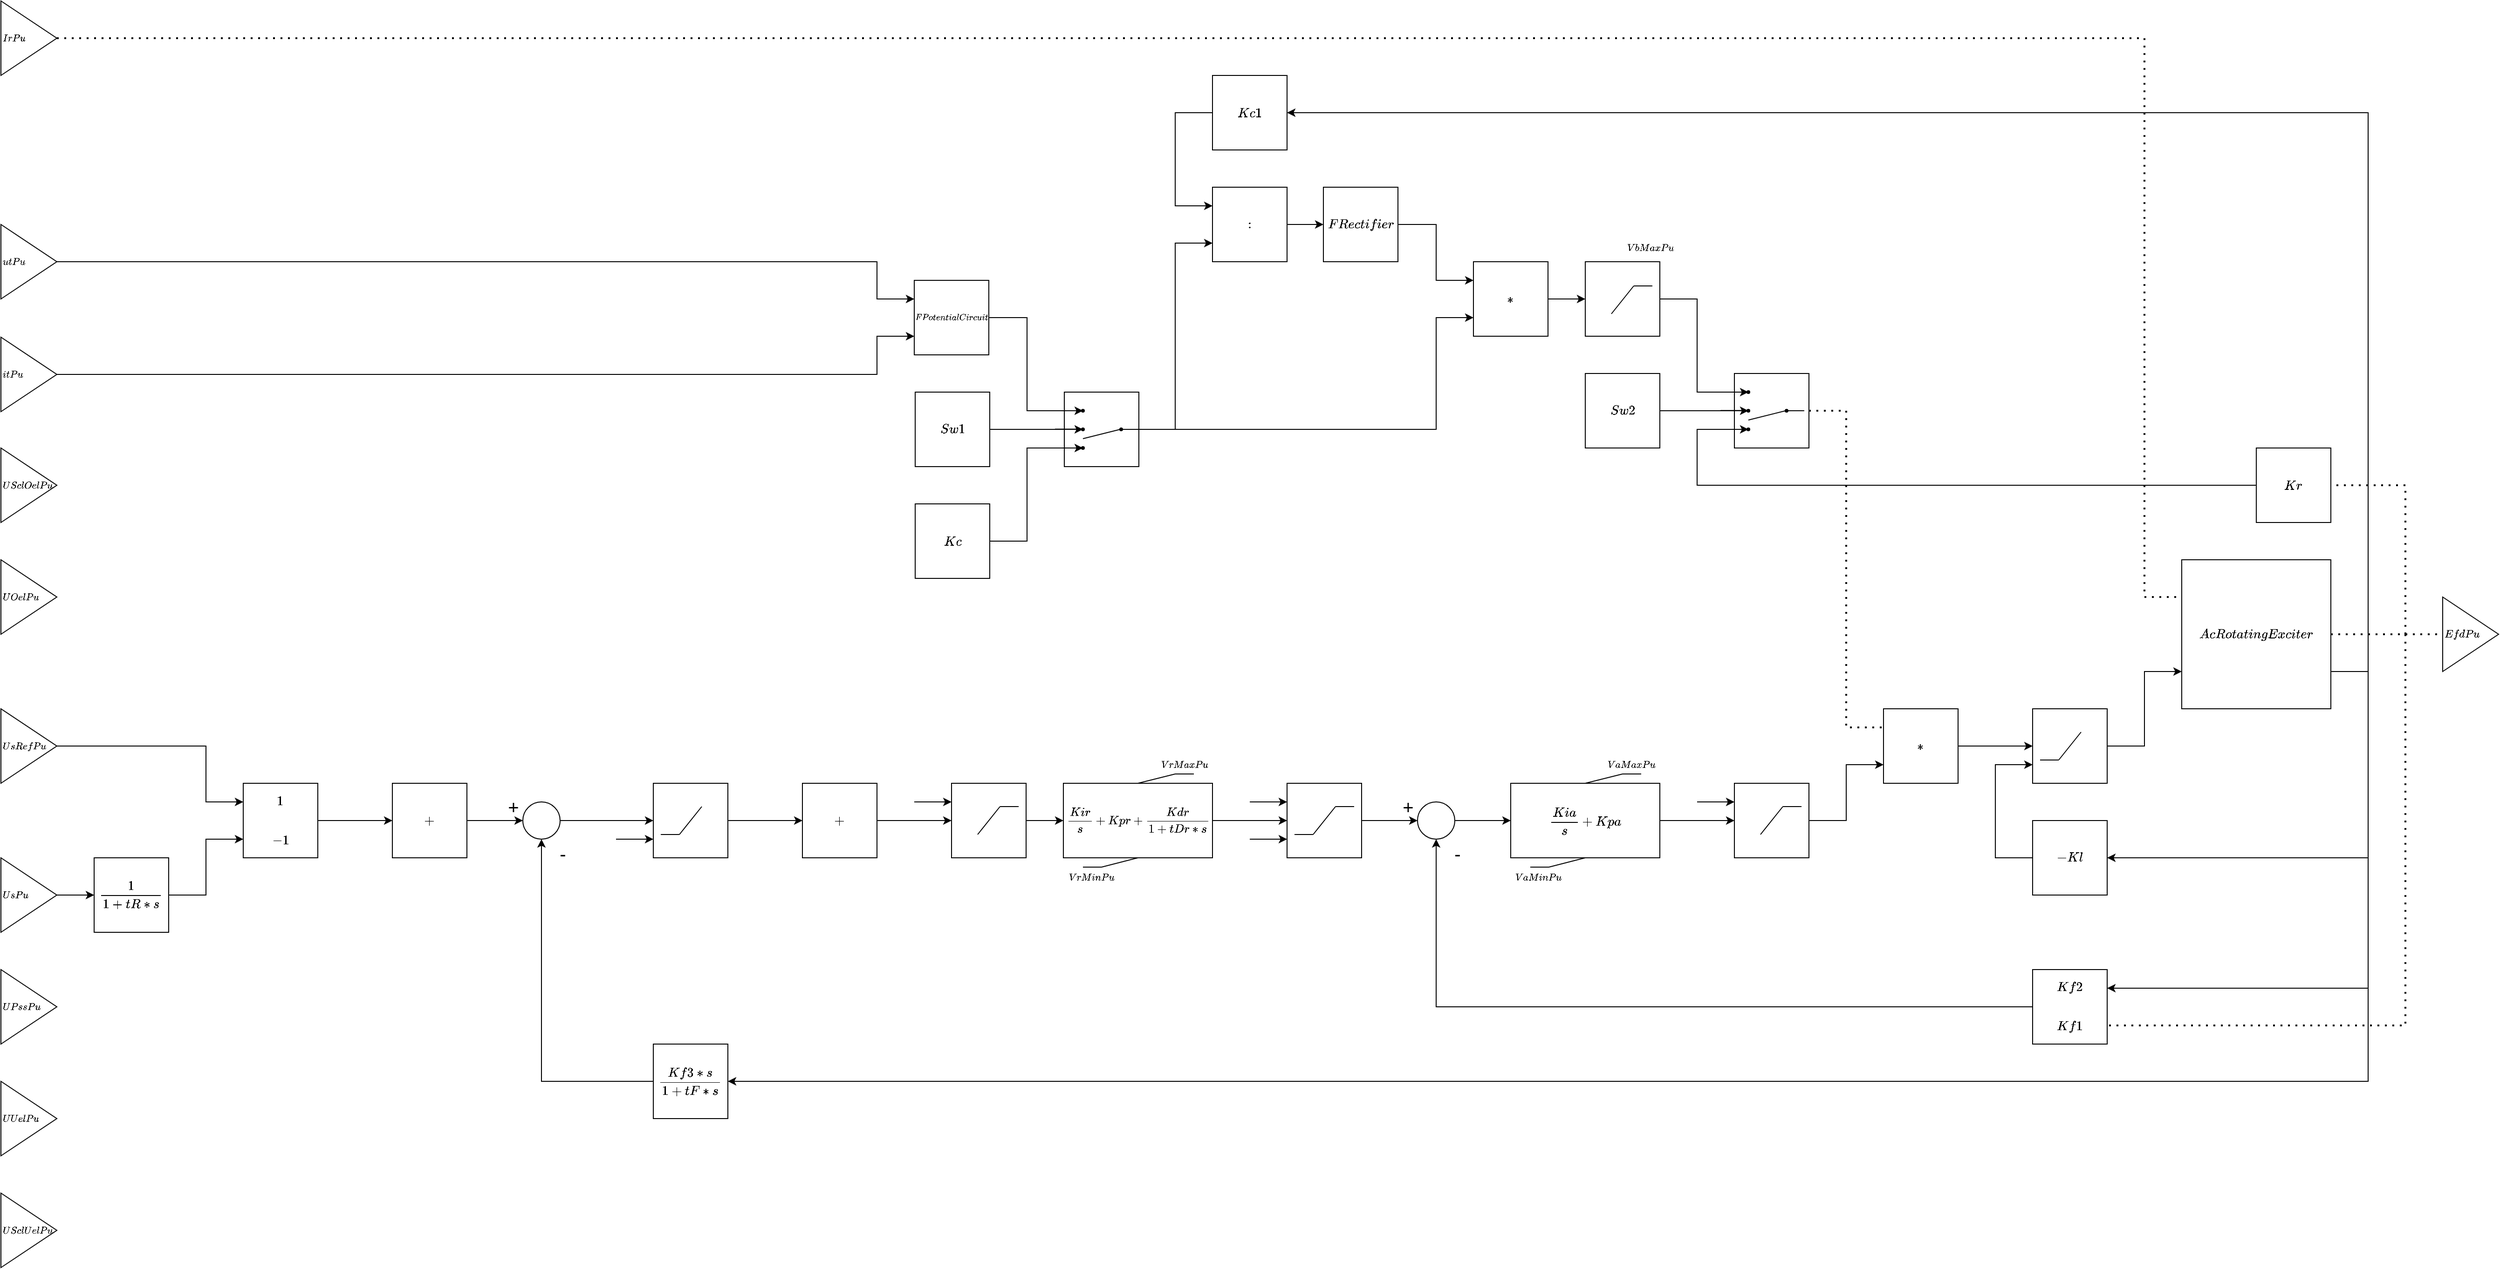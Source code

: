 <mxfile version="24.1.0" type="device">
  <diagram name="Page-1" id="-cMVqA2Gkwa5aGeDibPs">
    <mxGraphModel dx="2162" dy="1643" grid="1" gridSize="10" guides="1" tooltips="1" connect="1" arrows="1" fold="1" page="0" pageScale="1" pageWidth="413" pageHeight="583" math="1" shadow="0">
      <root>
        <mxCell id="0" />
        <mxCell id="1" parent="0" />
        <mxCell id="GCO7xrDp6TmdYOZJOnFd-1" value="&lt;font style=&quot;font-size: 9px;&quot;&gt;$$UOelPu$$&lt;/font&gt;" style="triangle;whiteSpace=wrap;html=1;align=left;" parent="1" vertex="1">
          <mxGeometry x="-700" y="-120" width="60" height="80" as="geometry" />
        </mxCell>
        <mxCell id="eN8Zq5XajQ-hrPbZrUXH-4" value="" style="edgeStyle=orthogonalEdgeStyle;rounded=0;orthogonalLoop=1;jettySize=auto;html=1;" parent="1" source="GCO7xrDp6TmdYOZJOnFd-2" target="eN8Zq5XajQ-hrPbZrUXH-3" edge="1">
          <mxGeometry relative="1" as="geometry" />
        </mxCell>
        <mxCell id="GCO7xrDp6TmdYOZJOnFd-2" value="&lt;font style=&quot;font-size: 9px;&quot;&gt;$$UsPu$$&lt;/font&gt;" style="triangle;whiteSpace=wrap;html=1;align=left;" parent="1" vertex="1">
          <mxGeometry x="-700" y="200" width="60" height="80" as="geometry" />
        </mxCell>
        <mxCell id="GCO7xrDp6TmdYOZJOnFd-3" value="&lt;font style=&quot;font-size: 9px;&quot;&gt;$$UsRefPu$$&lt;/font&gt;" style="triangle;whiteSpace=wrap;html=1;align=left;" parent="1" vertex="1">
          <mxGeometry x="-700" y="40" width="60" height="80" as="geometry" />
        </mxCell>
        <mxCell id="eN8Zq5XajQ-hrPbZrUXH-8" value="" style="edgeStyle=orthogonalEdgeStyle;rounded=0;orthogonalLoop=1;jettySize=auto;html=1;" parent="1" source="GCO7xrDp6TmdYOZJOnFd-4" target="GCO7xrDp6TmdYOZJOnFd-120" edge="1">
          <mxGeometry relative="1" as="geometry" />
        </mxCell>
        <mxCell id="GCO7xrDp6TmdYOZJOnFd-4" value="&lt;table style=&quot;&quot;&gt;&lt;tbody&gt;&lt;tr&gt;&lt;td&gt;&lt;font style=&quot;font-size: 12px;&quot;&gt;$$1$$&lt;/font&gt;&lt;/td&gt;&lt;/tr&gt;&lt;tr&gt;&lt;td&gt;&lt;font style=&quot;font-size: 12px;&quot;&gt;$$-1$$&lt;/font&gt;&lt;/td&gt;&lt;/tr&gt;&lt;/tbody&gt;&lt;/table&gt;" style="whiteSpace=wrap;html=1;aspect=fixed;" parent="1" vertex="1">
          <mxGeometry x="-440" y="120" width="80" height="80" as="geometry" />
        </mxCell>
        <mxCell id="GCO7xrDp6TmdYOZJOnFd-127" style="edgeStyle=orthogonalEdgeStyle;rounded=0;orthogonalLoop=1;jettySize=auto;html=1;exitX=0.5;exitY=1;exitDx=0;exitDy=0;" parent="1" source="GCO7xrDp6TmdYOZJOnFd-99" edge="1">
          <mxGeometry relative="1" as="geometry">
            <mxPoint x="520.2" y="190.2" as="targetPoint" />
          </mxGeometry>
        </mxCell>
        <mxCell id="U0r4ra3TlqdGY_YgzOI1-25" value="" style="edgeStyle=orthogonalEdgeStyle;rounded=0;orthogonalLoop=1;jettySize=auto;html=1;" parent="1" source="GCO7xrDp6TmdYOZJOnFd-99" target="hHR6AVDcYujb22-yYQ_T-5" edge="1">
          <mxGeometry relative="1" as="geometry" />
        </mxCell>
        <mxCell id="GCO7xrDp6TmdYOZJOnFd-99" value="&lt;font style=&quot;font-size: 11px;&quot;&gt;$$\frac{Kir}{s}+Kpr+\frac{Kdr}{1+tDr*s}$$&lt;/font&gt;" style="rounded=0;whiteSpace=wrap;html=1;" parent="1" vertex="1">
          <mxGeometry x="440" y="120" width="160" height="80" as="geometry" />
        </mxCell>
        <mxCell id="GCO7xrDp6TmdYOZJOnFd-110" value="" style="endArrow=none;html=1;exitX=0.5;exitY=0;exitDx=0;exitDy=0;" parent="1" source="GCO7xrDp6TmdYOZJOnFd-99" edge="1">
          <mxGeometry width="50" height="50" relative="1" as="geometry">
            <mxPoint x="520" y="130" as="sourcePoint" />
            <mxPoint x="560" y="110" as="targetPoint" />
          </mxGeometry>
        </mxCell>
        <mxCell id="GCO7xrDp6TmdYOZJOnFd-111" value="" style="endArrow=none;html=1;" parent="1" edge="1">
          <mxGeometry width="50" height="50" relative="1" as="geometry">
            <mxPoint x="560" y="110" as="sourcePoint" />
            <mxPoint x="580" y="110" as="targetPoint" />
          </mxGeometry>
        </mxCell>
        <mxCell id="GCO7xrDp6TmdYOZJOnFd-112" value="&lt;font style=&quot;font-size: 9px;&quot;&gt;$$VrMaxPu$$&lt;/font&gt;" style="text;html=1;strokeColor=none;fillColor=none;align=center;verticalAlign=middle;whiteSpace=wrap;rounded=0;fontSize=15;" parent="1" vertex="1">
          <mxGeometry x="540" y="85" width="60" height="30" as="geometry" />
        </mxCell>
        <mxCell id="GCO7xrDp6TmdYOZJOnFd-113" value="" style="endArrow=none;html=1;" parent="1" edge="1">
          <mxGeometry width="50" height="50" relative="1" as="geometry">
            <mxPoint x="481" y="210" as="sourcePoint" />
            <mxPoint x="461" y="210" as="targetPoint" />
          </mxGeometry>
        </mxCell>
        <mxCell id="GCO7xrDp6TmdYOZJOnFd-114" value="&lt;font style=&quot;font-size: 9px;&quot;&gt;$$VrMinPu$$&lt;/font&gt;" style="text;html=1;strokeColor=none;fillColor=none;align=center;verticalAlign=middle;whiteSpace=wrap;rounded=0;fontSize=15;" parent="1" vertex="1">
          <mxGeometry x="440" y="206" width="60" height="30" as="geometry" />
        </mxCell>
        <mxCell id="GCO7xrDp6TmdYOZJOnFd-115" value="" style="endArrow=none;html=1;exitX=0.5;exitY=0;exitDx=0;exitDy=0;entryX=0.5;entryY=1;entryDx=0;entryDy=0;" parent="1" target="GCO7xrDp6TmdYOZJOnFd-99" edge="1">
          <mxGeometry width="50" height="50" relative="1" as="geometry">
            <mxPoint x="481" y="210" as="sourcePoint" />
            <mxPoint x="501" y="190" as="targetPoint" />
          </mxGeometry>
        </mxCell>
        <mxCell id="GCO7xrDp6TmdYOZJOnFd-120" value="&lt;table style=&quot;&quot;&gt;&lt;tbody&gt;&lt;tr&gt;&lt;td&gt;&lt;font style=&quot;font-size: 12px;&quot;&gt;$$+$$&lt;/font&gt;&lt;/td&gt;&lt;/tr&gt;&lt;/tbody&gt;&lt;/table&gt;" style="whiteSpace=wrap;html=1;aspect=fixed;" parent="1" vertex="1">
          <mxGeometry x="-280" y="120" width="80" height="80" as="geometry" />
        </mxCell>
        <mxCell id="pcb0Rrb9AqgbB0oOaPCg-23" value="&lt;font style=&quot;font-size: 10px;&quot;&gt;$$EfdPu$$&lt;/font&gt;" style="triangle;whiteSpace=wrap;html=1;align=left;" parent="1" vertex="1">
          <mxGeometry x="1920" y="-80" width="60" height="80" as="geometry" />
        </mxCell>
        <mxCell id="eN8Zq5XajQ-hrPbZrUXH-3" value="$$\frac{1}{1+tR*s}$$" style="whiteSpace=wrap;html=1;aspect=fixed;" parent="1" vertex="1">
          <mxGeometry x="-600" y="200" width="80" height="80" as="geometry" />
        </mxCell>
        <mxCell id="eN8Zq5XajQ-hrPbZrUXH-10" value="&lt;font style=&quot;font-size: 9px;&quot;&gt;$$UUelPu$$&lt;/font&gt;" style="triangle;whiteSpace=wrap;html=1;align=left;" parent="1" vertex="1">
          <mxGeometry x="-700" y="440" width="60" height="80" as="geometry" />
        </mxCell>
        <mxCell id="eN8Zq5XajQ-hrPbZrUXH-11" value="&lt;font style=&quot;font-size: 9px;&quot;&gt;$$UPssPu$$&lt;/font&gt;" style="triangle;whiteSpace=wrap;html=1;align=left;" parent="1" vertex="1">
          <mxGeometry x="-700" y="320" width="60" height="80" as="geometry" />
        </mxCell>
        <mxCell id="U0r4ra3TlqdGY_YgzOI1-9" value="" style="edgeStyle=orthogonalEdgeStyle;rounded=0;orthogonalLoop=1;jettySize=auto;html=1;" parent="1" source="eN8Zq5XajQ-hrPbZrUXH-25" target="U0r4ra3TlqdGY_YgzOI1-3" edge="1">
          <mxGeometry relative="1" as="geometry" />
        </mxCell>
        <mxCell id="eN8Zq5XajQ-hrPbZrUXH-25" value="" style="ellipse;whiteSpace=wrap;html=1;aspect=fixed;" parent="1" vertex="1">
          <mxGeometry x="-140" y="140" width="40" height="40" as="geometry" />
        </mxCell>
        <mxCell id="eN8Zq5XajQ-hrPbZrUXH-26" value="+" style="text;html=1;strokeColor=none;fillColor=none;align=center;verticalAlign=middle;whiteSpace=wrap;rounded=0;fontSize=20;" parent="1" vertex="1">
          <mxGeometry x="-180" y="129" width="60" height="31" as="geometry" />
        </mxCell>
        <mxCell id="eN8Zq5XajQ-hrPbZrUXH-27" value="-" style="text;html=1;strokeColor=none;fillColor=none;align=center;verticalAlign=middle;whiteSpace=wrap;rounded=0;fontSize=20;" parent="1" vertex="1">
          <mxGeometry x="-127" y="180" width="60" height="30" as="geometry" />
        </mxCell>
        <mxCell id="hHR6AVDcYujb22-yYQ_T-5" value="" style="whiteSpace=wrap;html=1;aspect=fixed;" parent="1" vertex="1">
          <mxGeometry x="680" y="120" width="80" height="80" as="geometry" />
        </mxCell>
        <mxCell id="hHR6AVDcYujb22-yYQ_T-7" value="" style="endArrow=none;html=1;" parent="1" edge="1">
          <mxGeometry width="50" height="50" relative="1" as="geometry">
            <mxPoint x="708" y="175" as="sourcePoint" />
            <mxPoint x="732" y="145" as="targetPoint" />
          </mxGeometry>
        </mxCell>
        <mxCell id="hHR6AVDcYujb22-yYQ_T-8" value="" style="endArrow=none;html=1;" parent="1" edge="1">
          <mxGeometry width="50" height="50" relative="1" as="geometry">
            <mxPoint x="732" y="145" as="sourcePoint" />
            <mxPoint x="752" y="145" as="targetPoint" />
          </mxGeometry>
        </mxCell>
        <mxCell id="hHR6AVDcYujb22-yYQ_T-9" value="" style="endArrow=none;html=1;" parent="1" edge="1">
          <mxGeometry width="50" height="50" relative="1" as="geometry">
            <mxPoint x="708" y="175" as="sourcePoint" />
            <mxPoint x="688" y="175" as="targetPoint" />
          </mxGeometry>
        </mxCell>
        <mxCell id="hHR6AVDcYujb22-yYQ_T-10" value="" style="endArrow=classic;html=1;entryX=0;entryY=0.75;entryDx=0;entryDy=0;" parent="1" target="hHR6AVDcYujb22-yYQ_T-5" edge="1">
          <mxGeometry width="50" height="50" relative="1" as="geometry">
            <mxPoint x="640" y="180" as="sourcePoint" />
            <mxPoint x="680.0" y="177" as="targetPoint" />
          </mxGeometry>
        </mxCell>
        <mxCell id="hHR6AVDcYujb22-yYQ_T-11" value="" style="endArrow=classic;html=1;entryX=0;entryY=0.25;entryDx=0;entryDy=0;" parent="1" target="hHR6AVDcYujb22-yYQ_T-5" edge="1">
          <mxGeometry width="50" height="50" relative="1" as="geometry">
            <mxPoint x="640" y="140" as="sourcePoint" />
            <mxPoint x="680.0" y="145" as="targetPoint" />
          </mxGeometry>
        </mxCell>
        <mxCell id="qLZYFt0uQZEpN5fuRu8l-12" value="$$\frac{Kf3*s}{1+tF*s}$$" style="rounded=0;whiteSpace=wrap;html=1;" parent="1" vertex="1">
          <mxGeometry y="400" width="80" height="80" as="geometry" />
        </mxCell>
        <mxCell id="qLZYFt0uQZEpN5fuRu8l-13" value="&lt;font style=&quot;font-size: 12px;&quot;&gt;$$AcRotatingExciter$$&lt;/font&gt;" style="rounded=0;whiteSpace=wrap;html=1;" parent="1" vertex="1">
          <mxGeometry x="1640" y="-120" width="160" height="160" as="geometry" />
        </mxCell>
        <mxCell id="kH9g7bd3vH2FBUtWPBsq-3" value="&lt;table style=&quot;&quot;&gt;&lt;tbody&gt;&lt;tr&gt;&lt;td&gt;&lt;font style=&quot;font-size: 12px;&quot;&gt;$$Kr$$&lt;/font&gt;&lt;/td&gt;&lt;/tr&gt;&lt;/tbody&gt;&lt;/table&gt;" style="whiteSpace=wrap;html=1;aspect=fixed;" parent="1" vertex="1">
          <mxGeometry x="1720" y="-240" width="80" height="80" as="geometry" />
        </mxCell>
        <mxCell id="kH9g7bd3vH2FBUtWPBsq-4" value="&lt;table style=&quot;&quot;&gt;&lt;tbody&gt;&lt;tr&gt;&lt;td&gt;&lt;font style=&quot;font-size: 12px;&quot;&gt;$$Kf2$$&lt;/font&gt;&lt;/td&gt;&lt;/tr&gt;&lt;tr&gt;&lt;td&gt;&lt;font style=&quot;font-size: 12px;&quot;&gt;$$Kf1$$&lt;/font&gt;&lt;/td&gt;&lt;/tr&gt;&lt;/tbody&gt;&lt;/table&gt;" style="whiteSpace=wrap;html=1;aspect=fixed;" parent="1" vertex="1">
          <mxGeometry x="1480" y="320" width="80" height="80" as="geometry" />
        </mxCell>
        <mxCell id="kH9g7bd3vH2FBUtWPBsq-5" value="&lt;table style=&quot;font-size: 11px;&quot;&gt;&lt;tbody&gt;&lt;tr&gt;&lt;td&gt;&lt;font style=&quot;font-size: 12px;&quot;&gt;$$Sw2$$&lt;/font&gt;&lt;/td&gt;&lt;/tr&gt;&lt;/tbody&gt;&lt;/table&gt;" style="whiteSpace=wrap;html=1;aspect=fixed;" parent="1" vertex="1">
          <mxGeometry x="1000" y="-320" width="80" height="80" as="geometry" />
        </mxCell>
        <mxCell id="U0r4ra3TlqdGY_YgzOI1-1" value="" style="endArrow=classic;html=1;rounded=0;exitX=1;exitY=0.5;exitDx=0;exitDy=0;entryX=0;entryY=0.75;entryDx=0;entryDy=0;" parent="1" source="eN8Zq5XajQ-hrPbZrUXH-3" target="GCO7xrDp6TmdYOZJOnFd-4" edge="1">
          <mxGeometry width="50" height="50" relative="1" as="geometry">
            <mxPoint x="-440" y="180" as="sourcePoint" />
            <mxPoint x="-390" y="130" as="targetPoint" />
            <Array as="points">
              <mxPoint x="-480" y="240" />
              <mxPoint x="-480" y="180" />
            </Array>
          </mxGeometry>
        </mxCell>
        <mxCell id="U0r4ra3TlqdGY_YgzOI1-2" value="" style="endArrow=classic;html=1;rounded=0;exitX=1;exitY=0.5;exitDx=0;exitDy=0;entryX=0;entryY=0.25;entryDx=0;entryDy=0;" parent="1" source="GCO7xrDp6TmdYOZJOnFd-3" target="GCO7xrDp6TmdYOZJOnFd-4" edge="1">
          <mxGeometry width="50" height="50" relative="1" as="geometry">
            <mxPoint x="-440" y="180" as="sourcePoint" />
            <mxPoint x="-390" y="130" as="targetPoint" />
            <Array as="points">
              <mxPoint x="-480" y="80" />
              <mxPoint x="-480" y="140" />
            </Array>
          </mxGeometry>
        </mxCell>
        <mxCell id="U0r4ra3TlqdGY_YgzOI1-18" value="" style="edgeStyle=orthogonalEdgeStyle;rounded=0;orthogonalLoop=1;jettySize=auto;html=1;" parent="1" source="U0r4ra3TlqdGY_YgzOI1-3" target="U0r4ra3TlqdGY_YgzOI1-10" edge="1">
          <mxGeometry relative="1" as="geometry" />
        </mxCell>
        <mxCell id="U0r4ra3TlqdGY_YgzOI1-3" value="" style="whiteSpace=wrap;html=1;aspect=fixed;" parent="1" vertex="1">
          <mxGeometry y="120" width="80" height="80" as="geometry" />
        </mxCell>
        <mxCell id="U0r4ra3TlqdGY_YgzOI1-4" value="" style="endArrow=none;html=1;" parent="1" edge="1">
          <mxGeometry width="50" height="50" relative="1" as="geometry">
            <mxPoint x="28" y="175" as="sourcePoint" />
            <mxPoint x="52" y="145" as="targetPoint" />
          </mxGeometry>
        </mxCell>
        <mxCell id="U0r4ra3TlqdGY_YgzOI1-6" value="" style="endArrow=none;html=1;" parent="1" edge="1">
          <mxGeometry width="50" height="50" relative="1" as="geometry">
            <mxPoint x="28" y="175" as="sourcePoint" />
            <mxPoint x="8" y="175" as="targetPoint" />
          </mxGeometry>
        </mxCell>
        <mxCell id="U0r4ra3TlqdGY_YgzOI1-7" value="" style="endArrow=classic;html=1;entryX=0;entryY=0.75;entryDx=0;entryDy=0;" parent="1" target="U0r4ra3TlqdGY_YgzOI1-3" edge="1">
          <mxGeometry width="50" height="50" relative="1" as="geometry">
            <mxPoint x="-40" y="180" as="sourcePoint" />
            <mxPoint x="-1.137e-13" y="177" as="targetPoint" />
          </mxGeometry>
        </mxCell>
        <mxCell id="U0r4ra3TlqdGY_YgzOI1-17" value="" style="edgeStyle=orthogonalEdgeStyle;rounded=0;orthogonalLoop=1;jettySize=auto;html=1;" parent="1" source="U0r4ra3TlqdGY_YgzOI1-10" target="U0r4ra3TlqdGY_YgzOI1-11" edge="1">
          <mxGeometry relative="1" as="geometry" />
        </mxCell>
        <mxCell id="U0r4ra3TlqdGY_YgzOI1-10" value="&lt;table style=&quot;&quot;&gt;&lt;tbody&gt;&lt;tr&gt;&lt;td&gt;&lt;font style=&quot;font-size: 12px;&quot;&gt;$$+$$&lt;/font&gt;&lt;/td&gt;&lt;/tr&gt;&lt;/tbody&gt;&lt;/table&gt;" style="whiteSpace=wrap;html=1;aspect=fixed;" parent="1" vertex="1">
          <mxGeometry x="160" y="120" width="80" height="80" as="geometry" />
        </mxCell>
        <mxCell id="Lio4vAGDhd_oJqH9jxSa-1" value="" style="edgeStyle=orthogonalEdgeStyle;rounded=0;orthogonalLoop=1;jettySize=auto;html=1;" parent="1" source="U0r4ra3TlqdGY_YgzOI1-11" target="GCO7xrDp6TmdYOZJOnFd-99" edge="1">
          <mxGeometry relative="1" as="geometry" />
        </mxCell>
        <mxCell id="U0r4ra3TlqdGY_YgzOI1-11" value="" style="whiteSpace=wrap;html=1;aspect=fixed;" parent="1" vertex="1">
          <mxGeometry x="320" y="120" width="80" height="80" as="geometry" />
        </mxCell>
        <mxCell id="U0r4ra3TlqdGY_YgzOI1-12" value="" style="endArrow=none;html=1;" parent="1" edge="1">
          <mxGeometry width="50" height="50" relative="1" as="geometry">
            <mxPoint x="348" y="175" as="sourcePoint" />
            <mxPoint x="372" y="145" as="targetPoint" />
          </mxGeometry>
        </mxCell>
        <mxCell id="U0r4ra3TlqdGY_YgzOI1-13" value="" style="endArrow=none;html=1;" parent="1" edge="1">
          <mxGeometry width="50" height="50" relative="1" as="geometry">
            <mxPoint x="372" y="145" as="sourcePoint" />
            <mxPoint x="392" y="145" as="targetPoint" />
          </mxGeometry>
        </mxCell>
        <mxCell id="U0r4ra3TlqdGY_YgzOI1-16" value="" style="endArrow=classic;html=1;entryX=0;entryY=0.25;entryDx=0;entryDy=0;" parent="1" target="U0r4ra3TlqdGY_YgzOI1-11" edge="1">
          <mxGeometry width="50" height="50" relative="1" as="geometry">
            <mxPoint x="280" y="140" as="sourcePoint" />
            <mxPoint x="320.0" y="145" as="targetPoint" />
          </mxGeometry>
        </mxCell>
        <mxCell id="U0r4ra3TlqdGY_YgzOI1-70" value="" style="edgeStyle=orthogonalEdgeStyle;rounded=0;orthogonalLoop=1;jettySize=auto;html=1;" parent="1" source="U0r4ra3TlqdGY_YgzOI1-22" target="U0r4ra3TlqdGY_YgzOI1-40" edge="1">
          <mxGeometry relative="1" as="geometry" />
        </mxCell>
        <mxCell id="U0r4ra3TlqdGY_YgzOI1-22" value="" style="ellipse;whiteSpace=wrap;html=1;aspect=fixed;" parent="1" vertex="1">
          <mxGeometry x="820" y="140" width="40" height="40" as="geometry" />
        </mxCell>
        <mxCell id="U0r4ra3TlqdGY_YgzOI1-23" value="+" style="text;html=1;strokeColor=none;fillColor=none;align=center;verticalAlign=middle;whiteSpace=wrap;rounded=0;fontSize=20;" parent="1" vertex="1">
          <mxGeometry x="780" y="129" width="60" height="31" as="geometry" />
        </mxCell>
        <mxCell id="U0r4ra3TlqdGY_YgzOI1-24" value="-" style="text;html=1;strokeColor=none;fillColor=none;align=center;verticalAlign=middle;whiteSpace=wrap;rounded=0;fontSize=20;" parent="1" vertex="1">
          <mxGeometry x="833" y="180" width="60" height="30" as="geometry" />
        </mxCell>
        <mxCell id="U0r4ra3TlqdGY_YgzOI1-26" value="" style="endArrow=classic;html=1;rounded=0;exitX=1;exitY=0.5;exitDx=0;exitDy=0;entryX=0;entryY=0.5;entryDx=0;entryDy=0;" parent="1" source="hHR6AVDcYujb22-yYQ_T-5" target="U0r4ra3TlqdGY_YgzOI1-22" edge="1">
          <mxGeometry width="50" height="50" relative="1" as="geometry">
            <mxPoint x="700" y="100" as="sourcePoint" />
            <mxPoint x="750" y="50" as="targetPoint" />
          </mxGeometry>
        </mxCell>
        <mxCell id="U0r4ra3TlqdGY_YgzOI1-27" value="" style="whiteSpace=wrap;html=1;aspect=fixed;" parent="1" vertex="1">
          <mxGeometry x="1160" y="120" width="80" height="80" as="geometry" />
        </mxCell>
        <mxCell id="U0r4ra3TlqdGY_YgzOI1-28" value="" style="endArrow=none;html=1;" parent="1" edge="1">
          <mxGeometry width="50" height="50" relative="1" as="geometry">
            <mxPoint x="1188" y="175" as="sourcePoint" />
            <mxPoint x="1212" y="145" as="targetPoint" />
          </mxGeometry>
        </mxCell>
        <mxCell id="U0r4ra3TlqdGY_YgzOI1-29" value="" style="endArrow=none;html=1;" parent="1" edge="1">
          <mxGeometry width="50" height="50" relative="1" as="geometry">
            <mxPoint x="1212" y="145" as="sourcePoint" />
            <mxPoint x="1232" y="145" as="targetPoint" />
          </mxGeometry>
        </mxCell>
        <mxCell id="U0r4ra3TlqdGY_YgzOI1-30" value="" style="endArrow=classic;html=1;entryX=0;entryY=0.25;entryDx=0;entryDy=0;" parent="1" target="U0r4ra3TlqdGY_YgzOI1-27" edge="1">
          <mxGeometry width="50" height="50" relative="1" as="geometry">
            <mxPoint x="1120" y="140" as="sourcePoint" />
            <mxPoint x="1160" y="145" as="targetPoint" />
          </mxGeometry>
        </mxCell>
        <mxCell id="U0r4ra3TlqdGY_YgzOI1-39" style="edgeStyle=orthogonalEdgeStyle;rounded=0;orthogonalLoop=1;jettySize=auto;html=1;exitX=0.5;exitY=1;exitDx=0;exitDy=0;" parent="1" source="U0r4ra3TlqdGY_YgzOI1-40" edge="1">
          <mxGeometry relative="1" as="geometry">
            <mxPoint x="1000.2" y="190.2" as="targetPoint" />
          </mxGeometry>
        </mxCell>
        <mxCell id="U0r4ra3TlqdGY_YgzOI1-47" value="" style="edgeStyle=orthogonalEdgeStyle;rounded=0;orthogonalLoop=1;jettySize=auto;html=1;" parent="1" source="U0r4ra3TlqdGY_YgzOI1-40" target="U0r4ra3TlqdGY_YgzOI1-27" edge="1">
          <mxGeometry relative="1" as="geometry" />
        </mxCell>
        <mxCell id="U0r4ra3TlqdGY_YgzOI1-40" value="&lt;font style=&quot;font-size: 12px;&quot;&gt;$$\frac{Kia}{s}+Kpa$$&lt;/font&gt;" style="rounded=0;whiteSpace=wrap;html=1;" parent="1" vertex="1">
          <mxGeometry x="920" y="120" width="160" height="80" as="geometry" />
        </mxCell>
        <mxCell id="U0r4ra3TlqdGY_YgzOI1-41" value="" style="endArrow=none;html=1;exitX=0.5;exitY=0;exitDx=0;exitDy=0;" parent="1" source="U0r4ra3TlqdGY_YgzOI1-40" edge="1">
          <mxGeometry width="50" height="50" relative="1" as="geometry">
            <mxPoint x="1000" y="130" as="sourcePoint" />
            <mxPoint x="1040" y="110" as="targetPoint" />
          </mxGeometry>
        </mxCell>
        <mxCell id="U0r4ra3TlqdGY_YgzOI1-42" value="" style="endArrow=none;html=1;" parent="1" edge="1">
          <mxGeometry width="50" height="50" relative="1" as="geometry">
            <mxPoint x="1040" y="110" as="sourcePoint" />
            <mxPoint x="1060" y="110" as="targetPoint" />
          </mxGeometry>
        </mxCell>
        <mxCell id="U0r4ra3TlqdGY_YgzOI1-43" value="&lt;font style=&quot;font-size: 9px;&quot;&gt;$$VaMaxPu$$&lt;/font&gt;" style="text;html=1;strokeColor=none;fillColor=none;align=center;verticalAlign=middle;whiteSpace=wrap;rounded=0;fontSize=15;" parent="1" vertex="1">
          <mxGeometry x="1020" y="85" width="60" height="30" as="geometry" />
        </mxCell>
        <mxCell id="U0r4ra3TlqdGY_YgzOI1-44" value="" style="endArrow=none;html=1;" parent="1" edge="1">
          <mxGeometry width="50" height="50" relative="1" as="geometry">
            <mxPoint x="961" y="210" as="sourcePoint" />
            <mxPoint x="941" y="210" as="targetPoint" />
          </mxGeometry>
        </mxCell>
        <mxCell id="U0r4ra3TlqdGY_YgzOI1-45" value="&lt;font style=&quot;font-size: 9px;&quot;&gt;$$VaMinPu$$&lt;/font&gt;" style="text;html=1;strokeColor=none;fillColor=none;align=center;verticalAlign=middle;whiteSpace=wrap;rounded=0;fontSize=15;" parent="1" vertex="1">
          <mxGeometry x="920" y="206" width="60" height="30" as="geometry" />
        </mxCell>
        <mxCell id="U0r4ra3TlqdGY_YgzOI1-46" value="" style="endArrow=none;html=1;exitX=0.5;exitY=0;exitDx=0;exitDy=0;entryX=0.5;entryY=1;entryDx=0;entryDy=0;" parent="1" target="U0r4ra3TlqdGY_YgzOI1-40" edge="1">
          <mxGeometry width="50" height="50" relative="1" as="geometry">
            <mxPoint x="961" y="210" as="sourcePoint" />
            <mxPoint x="981" y="190" as="targetPoint" />
          </mxGeometry>
        </mxCell>
        <mxCell id="U0r4ra3TlqdGY_YgzOI1-55" value="" style="edgeStyle=orthogonalEdgeStyle;rounded=0;orthogonalLoop=1;jettySize=auto;html=1;" parent="1" source="U0r4ra3TlqdGY_YgzOI1-48" target="U0r4ra3TlqdGY_YgzOI1-49" edge="1">
          <mxGeometry relative="1" as="geometry" />
        </mxCell>
        <mxCell id="U0r4ra3TlqdGY_YgzOI1-48" value="&lt;table style=&quot;&quot;&gt;&lt;tbody&gt;&lt;tr&gt;&lt;td&gt;&lt;font style=&quot;font-size: 12px;&quot;&gt;$$*$$&lt;/font&gt;&lt;/td&gt;&lt;/tr&gt;&lt;/tbody&gt;&lt;/table&gt;" style="whiteSpace=wrap;html=1;aspect=fixed;" parent="1" vertex="1">
          <mxGeometry x="1320" y="40" width="80" height="80" as="geometry" />
        </mxCell>
        <mxCell id="U0r4ra3TlqdGY_YgzOI1-49" value="" style="whiteSpace=wrap;html=1;aspect=fixed;" parent="1" vertex="1">
          <mxGeometry x="1480" y="40" width="80" height="80" as="geometry" />
        </mxCell>
        <mxCell id="U0r4ra3TlqdGY_YgzOI1-50" value="" style="endArrow=none;html=1;" parent="1" edge="1">
          <mxGeometry width="50" height="50" relative="1" as="geometry">
            <mxPoint x="1508" y="95" as="sourcePoint" />
            <mxPoint x="1532" y="65" as="targetPoint" />
          </mxGeometry>
        </mxCell>
        <mxCell id="U0r4ra3TlqdGY_YgzOI1-52" value="" style="endArrow=none;html=1;" parent="1" edge="1">
          <mxGeometry width="50" height="50" relative="1" as="geometry">
            <mxPoint x="1508" y="95" as="sourcePoint" />
            <mxPoint x="1488" y="95" as="targetPoint" />
          </mxGeometry>
        </mxCell>
        <mxCell id="U0r4ra3TlqdGY_YgzOI1-56" value="" style="endArrow=classic;html=1;rounded=0;exitX=1;exitY=0.5;exitDx=0;exitDy=0;entryX=0;entryY=0.75;entryDx=0;entryDy=0;" parent="1" source="U0r4ra3TlqdGY_YgzOI1-49" target="qLZYFt0uQZEpN5fuRu8l-13" edge="1">
          <mxGeometry width="50" height="50" relative="1" as="geometry">
            <mxPoint x="1620" as="sourcePoint" />
            <mxPoint x="1670" y="-50" as="targetPoint" />
            <Array as="points">
              <mxPoint x="1600" y="80" />
              <mxPoint x="1600" />
            </Array>
          </mxGeometry>
        </mxCell>
        <mxCell id="U0r4ra3TlqdGY_YgzOI1-57" value="&lt;table style=&quot;&quot;&gt;&lt;tbody&gt;&lt;tr&gt;&lt;td&gt;&lt;font style=&quot;font-size: 12px;&quot;&gt;$$-Kl$$&lt;/font&gt;&lt;/td&gt;&lt;/tr&gt;&lt;/tbody&gt;&lt;/table&gt;" style="whiteSpace=wrap;html=1;aspect=fixed;" parent="1" vertex="1">
          <mxGeometry x="1480" y="160" width="80" height="80" as="geometry" />
        </mxCell>
        <mxCell id="U0r4ra3TlqdGY_YgzOI1-58" value="" style="endArrow=classic;html=1;rounded=0;exitX=0;exitY=0.5;exitDx=0;exitDy=0;entryX=0;entryY=0.75;entryDx=0;entryDy=0;" parent="1" source="U0r4ra3TlqdGY_YgzOI1-57" target="U0r4ra3TlqdGY_YgzOI1-49" edge="1">
          <mxGeometry width="50" height="50" relative="1" as="geometry">
            <mxPoint x="1130" as="sourcePoint" />
            <mxPoint x="1180" y="-50" as="targetPoint" />
            <Array as="points">
              <mxPoint x="1440" y="200" />
              <mxPoint x="1440" y="100" />
            </Array>
          </mxGeometry>
        </mxCell>
        <mxCell id="U0r4ra3TlqdGY_YgzOI1-59" value="" style="endArrow=classic;html=1;rounded=0;exitX=1;exitY=0.75;exitDx=0;exitDy=0;entryX=1;entryY=0.5;entryDx=0;entryDy=0;" parent="1" source="qLZYFt0uQZEpN5fuRu8l-13" target="U0r4ra3TlqdGY_YgzOI1-57" edge="1">
          <mxGeometry width="50" height="50" relative="1" as="geometry">
            <mxPoint x="1540" as="sourcePoint" />
            <mxPoint x="1590" y="-50" as="targetPoint" />
            <Array as="points">
              <mxPoint x="1840" />
              <mxPoint x="1840" y="200" />
            </Array>
          </mxGeometry>
        </mxCell>
        <mxCell id="U0r4ra3TlqdGY_YgzOI1-60" value="" style="endArrow=classic;html=1;rounded=0;exitX=0;exitY=0.5;exitDx=0;exitDy=0;entryX=0.5;entryY=1;entryDx=0;entryDy=0;" parent="1" source="kH9g7bd3vH2FBUtWPBsq-4" target="U0r4ra3TlqdGY_YgzOI1-22" edge="1">
          <mxGeometry width="50" height="50" relative="1" as="geometry">
            <mxPoint x="1230" y="300" as="sourcePoint" />
            <mxPoint x="1280" y="250" as="targetPoint" />
            <Array as="points">
              <mxPoint x="840" y="360" />
            </Array>
          </mxGeometry>
        </mxCell>
        <mxCell id="U0r4ra3TlqdGY_YgzOI1-61" value="" style="endArrow=classic;html=1;rounded=0;exitX=1;exitY=0.75;exitDx=0;exitDy=0;entryX=1;entryY=0.25;entryDx=0;entryDy=0;" parent="1" source="qLZYFt0uQZEpN5fuRu8l-13" target="kH9g7bd3vH2FBUtWPBsq-4" edge="1">
          <mxGeometry width="50" height="50" relative="1" as="geometry">
            <mxPoint x="1650" y="300" as="sourcePoint" />
            <mxPoint x="1700" y="250" as="targetPoint" />
            <Array as="points">
              <mxPoint x="1840" />
              <mxPoint x="1840" y="340" />
            </Array>
          </mxGeometry>
        </mxCell>
        <mxCell id="U0r4ra3TlqdGY_YgzOI1-62" value="" style="endArrow=classic;html=1;rounded=0;exitX=0;exitY=0.5;exitDx=0;exitDy=0;entryX=0.5;entryY=1;entryDx=0;entryDy=0;" parent="1" source="qLZYFt0uQZEpN5fuRu8l-12" target="eN8Zq5XajQ-hrPbZrUXH-25" edge="1">
          <mxGeometry width="50" height="50" relative="1" as="geometry">
            <mxPoint x="340" y="300" as="sourcePoint" />
            <mxPoint x="390" y="250" as="targetPoint" />
            <Array as="points">
              <mxPoint x="-120" y="440" />
            </Array>
          </mxGeometry>
        </mxCell>
        <mxCell id="U0r4ra3TlqdGY_YgzOI1-63" value="" style="endArrow=classic;html=1;rounded=0;exitX=1;exitY=0.5;exitDx=0;exitDy=0;entryX=0;entryY=0.5;entryDx=0;entryDy=0;" parent="1" source="GCO7xrDp6TmdYOZJOnFd-120" target="eN8Zq5XajQ-hrPbZrUXH-25" edge="1">
          <mxGeometry width="50" height="50" relative="1" as="geometry">
            <mxPoint x="340" y="300" as="sourcePoint" />
            <mxPoint x="390" y="250" as="targetPoint" />
          </mxGeometry>
        </mxCell>
        <mxCell id="U0r4ra3TlqdGY_YgzOI1-64" value="" style="endArrow=classic;html=1;rounded=0;exitX=1;exitY=0.75;exitDx=0;exitDy=0;entryX=1;entryY=0.5;entryDx=0;entryDy=0;" parent="1" source="qLZYFt0uQZEpN5fuRu8l-13" target="qLZYFt0uQZEpN5fuRu8l-12" edge="1">
          <mxGeometry width="50" height="50" relative="1" as="geometry">
            <mxPoint x="1380" y="300" as="sourcePoint" />
            <mxPoint x="1430" y="250" as="targetPoint" />
            <Array as="points">
              <mxPoint x="1840" />
              <mxPoint x="1840" y="440" />
            </Array>
          </mxGeometry>
        </mxCell>
        <mxCell id="U0r4ra3TlqdGY_YgzOI1-66" value="" style="endArrow=none;dashed=1;html=1;dashPattern=1 3;strokeWidth=2;rounded=0;exitX=1;exitY=0.5;exitDx=0;exitDy=0;entryX=0;entryY=0.5;entryDx=0;entryDy=0;" parent="1" source="qLZYFt0uQZEpN5fuRu8l-13" target="pcb0Rrb9AqgbB0oOaPCg-23" edge="1">
          <mxGeometry width="50" height="50" relative="1" as="geometry">
            <mxPoint x="1490" y="300" as="sourcePoint" />
            <mxPoint x="1540" y="250" as="targetPoint" />
          </mxGeometry>
        </mxCell>
        <mxCell id="U0r4ra3TlqdGY_YgzOI1-67" value="" style="endArrow=none;dashed=1;html=1;dashPattern=1 3;strokeWidth=2;rounded=0;exitX=1;exitY=0.5;exitDx=0;exitDy=0;entryX=1;entryY=0.75;entryDx=0;entryDy=0;" parent="1" source="qLZYFt0uQZEpN5fuRu8l-13" target="kH9g7bd3vH2FBUtWPBsq-4" edge="1">
          <mxGeometry width="50" height="50" relative="1" as="geometry">
            <mxPoint x="1490" y="300" as="sourcePoint" />
            <mxPoint x="1910" y="280" as="targetPoint" />
            <Array as="points">
              <mxPoint x="1880" y="-40" />
              <mxPoint x="1880" y="380" />
            </Array>
          </mxGeometry>
        </mxCell>
        <mxCell id="U0r4ra3TlqdGY_YgzOI1-68" value="" style="endArrow=none;dashed=1;html=1;dashPattern=1 3;strokeWidth=2;rounded=0;exitX=1;exitY=0.5;exitDx=0;exitDy=0;entryX=1;entryY=0.5;entryDx=0;entryDy=0;" parent="1" source="qLZYFt0uQZEpN5fuRu8l-13" target="kH9g7bd3vH2FBUtWPBsq-3" edge="1">
          <mxGeometry width="50" height="50" relative="1" as="geometry">
            <mxPoint x="1610" y="100" as="sourcePoint" />
            <mxPoint x="1660" y="50" as="targetPoint" />
            <Array as="points">
              <mxPoint x="1880" y="-40" />
              <mxPoint x="1880" y="-200" />
            </Array>
          </mxGeometry>
        </mxCell>
        <mxCell id="U0r4ra3TlqdGY_YgzOI1-69" value="" style="endArrow=classic;html=1;rounded=0;exitX=1;exitY=0.5;exitDx=0;exitDy=0;entryX=0;entryY=0.75;entryDx=0;entryDy=0;" parent="1" source="U0r4ra3TlqdGY_YgzOI1-27" target="U0r4ra3TlqdGY_YgzOI1-48" edge="1">
          <mxGeometry width="50" height="50" relative="1" as="geometry">
            <mxPoint x="1610" y="100" as="sourcePoint" />
            <mxPoint x="1660" y="50" as="targetPoint" />
            <Array as="points">
              <mxPoint x="1280" y="160" />
              <mxPoint x="1280" y="100" />
            </Array>
          </mxGeometry>
        </mxCell>
        <mxCell id="U0r4ra3TlqdGY_YgzOI1-71" value="" style="whiteSpace=wrap;html=1;aspect=fixed;" parent="1" vertex="1">
          <mxGeometry x="1160" y="-320" width="80" height="80" as="geometry" />
        </mxCell>
        <mxCell id="U0r4ra3TlqdGY_YgzOI1-72" value="" style="endArrow=none;html=1;startArrow=none;" parent="1" source="U0r4ra3TlqdGY_YgzOI1-80" edge="1">
          <mxGeometry width="50" height="50" relative="1" as="geometry">
            <mxPoint x="1215" y="-280" as="sourcePoint" />
            <mxPoint x="1235" y="-280" as="targetPoint" />
          </mxGeometry>
        </mxCell>
        <mxCell id="U0r4ra3TlqdGY_YgzOI1-73" value="" style="endArrow=none;html=1;" parent="1" edge="1">
          <mxGeometry width="50" height="50" relative="1" as="geometry">
            <mxPoint x="1146" y="-300" as="sourcePoint" />
            <mxPoint x="1176" y="-300" as="targetPoint" />
          </mxGeometry>
        </mxCell>
        <mxCell id="U0r4ra3TlqdGY_YgzOI1-74" value="" style="endArrow=none;html=1;" parent="1" edge="1">
          <mxGeometry width="50" height="50" relative="1" as="geometry">
            <mxPoint x="1145" y="-280.2" as="sourcePoint" />
            <mxPoint x="1175" y="-280.2" as="targetPoint" />
          </mxGeometry>
        </mxCell>
        <mxCell id="U0r4ra3TlqdGY_YgzOI1-75" value="" style="endArrow=none;html=1;" parent="1" edge="1">
          <mxGeometry width="50" height="50" relative="1" as="geometry">
            <mxPoint x="1145" y="-260.0" as="sourcePoint" />
            <mxPoint x="1175" y="-260.0" as="targetPoint" />
          </mxGeometry>
        </mxCell>
        <mxCell id="U0r4ra3TlqdGY_YgzOI1-76" value="" style="shape=waypoint;sketch=0;fillStyle=solid;size=4;pointerEvents=1;points=[];fillColor=none;resizable=0;rotatable=0;perimeter=centerPerimeter;snapToPoint=1;" parent="1" vertex="1">
          <mxGeometry x="1165" y="-310" width="20" height="20" as="geometry" />
        </mxCell>
        <mxCell id="U0r4ra3TlqdGY_YgzOI1-77" value="" style="shape=waypoint;sketch=0;fillStyle=solid;size=4;pointerEvents=1;points=[];fillColor=none;resizable=0;rotatable=0;perimeter=centerPerimeter;snapToPoint=1;" parent="1" vertex="1">
          <mxGeometry x="1165" y="-290" width="20" height="20" as="geometry" />
        </mxCell>
        <mxCell id="U0r4ra3TlqdGY_YgzOI1-78" value="" style="shape=waypoint;sketch=0;fillStyle=solid;size=4;pointerEvents=1;points=[];fillColor=none;resizable=0;rotatable=0;perimeter=centerPerimeter;snapToPoint=1;" parent="1" vertex="1">
          <mxGeometry x="1165" y="-270" width="20" height="20" as="geometry" />
        </mxCell>
        <mxCell id="U0r4ra3TlqdGY_YgzOI1-79" value="" style="endArrow=none;html=1;" parent="1" target="U0r4ra3TlqdGY_YgzOI1-80" edge="1">
          <mxGeometry width="50" height="50" relative="1" as="geometry">
            <mxPoint x="1215" y="-280" as="sourcePoint" />
            <mxPoint x="1235" y="-280" as="targetPoint" />
          </mxGeometry>
        </mxCell>
        <mxCell id="U0r4ra3TlqdGY_YgzOI1-80" value="" style="shape=waypoint;sketch=0;fillStyle=solid;size=4;pointerEvents=1;points=[];fillColor=none;resizable=0;rotatable=0;perimeter=centerPerimeter;snapToPoint=1;" parent="1" vertex="1">
          <mxGeometry x="1206" y="-290" width="20" height="20" as="geometry" />
        </mxCell>
        <mxCell id="U0r4ra3TlqdGY_YgzOI1-81" value="" style="endArrow=none;html=1;" parent="1" edge="1">
          <mxGeometry width="50" height="50" relative="1" as="geometry">
            <mxPoint x="1175" y="-270" as="sourcePoint" />
            <mxPoint x="1215" y="-280" as="targetPoint" />
          </mxGeometry>
        </mxCell>
        <mxCell id="U0r4ra3TlqdGY_YgzOI1-82" value="" style="endArrow=classic;html=1;rounded=0;exitX=0;exitY=0.5;exitDx=0;exitDy=0;entryX=0.485;entryY=0.763;entryDx=0;entryDy=0;entryPerimeter=0;" parent="1" source="kH9g7bd3vH2FBUtWPBsq-3" target="U0r4ra3TlqdGY_YgzOI1-78" edge="1">
          <mxGeometry width="50" height="50" relative="1" as="geometry">
            <mxPoint x="1630" y="10" as="sourcePoint" />
            <mxPoint x="1680" y="-40" as="targetPoint" />
            <Array as="points">
              <mxPoint x="1120" y="-200" />
              <mxPoint x="1120" y="-260" />
            </Array>
          </mxGeometry>
        </mxCell>
        <mxCell id="U0r4ra3TlqdGY_YgzOI1-84" value="" style="endArrow=classic;html=1;rounded=0;exitX=1;exitY=0.5;exitDx=0;exitDy=0;entryX=0.376;entryY=0.589;entryDx=0;entryDy=0;entryPerimeter=0;" parent="1" source="kH9g7bd3vH2FBUtWPBsq-5" target="U0r4ra3TlqdGY_YgzOI1-77" edge="1">
          <mxGeometry width="50" height="50" relative="1" as="geometry">
            <mxPoint x="910" y="10" as="sourcePoint" />
            <mxPoint x="960" y="-40" as="targetPoint" />
          </mxGeometry>
        </mxCell>
        <mxCell id="U0r4ra3TlqdGY_YgzOI1-85" value="&lt;font style=&quot;font-size: 8px;&quot;&gt;$$FPotentialCircuit$$&lt;/font&gt;" style="rounded=0;whiteSpace=wrap;html=1;" parent="1" vertex="1">
          <mxGeometry x="280" y="-420" width="80" height="80" as="geometry" />
        </mxCell>
        <mxCell id="U0r4ra3TlqdGY_YgzOI1-86" value="" style="edgeStyle=orthogonalEdgeStyle;rounded=0;orthogonalLoop=1;jettySize=auto;html=1;" parent="1" source="U0r4ra3TlqdGY_YgzOI1-87" target="U0r4ra3TlqdGY_YgzOI1-89" edge="1">
          <mxGeometry relative="1" as="geometry" />
        </mxCell>
        <mxCell id="U0r4ra3TlqdGY_YgzOI1-87" value="$$*$$" style="rounded=0;whiteSpace=wrap;html=1;" parent="1" vertex="1">
          <mxGeometry x="880" y="-440" width="80" height="80" as="geometry" />
        </mxCell>
        <mxCell id="U0r4ra3TlqdGY_YgzOI1-88" value="$$Kc1$$" style="rounded=0;whiteSpace=wrap;html=1;" parent="1" vertex="1">
          <mxGeometry x="600" y="-640" width="80" height="80" as="geometry" />
        </mxCell>
        <mxCell id="U0r4ra3TlqdGY_YgzOI1-89" value="" style="whiteSpace=wrap;html=1;aspect=fixed;" parent="1" vertex="1">
          <mxGeometry x="1000" y="-440" width="80" height="80" as="geometry" />
        </mxCell>
        <mxCell id="U0r4ra3TlqdGY_YgzOI1-90" value="" style="endArrow=none;html=1;" parent="1" edge="1">
          <mxGeometry width="50" height="50" relative="1" as="geometry">
            <mxPoint x="1028" y="-384" as="sourcePoint" />
            <mxPoint x="1052" y="-414" as="targetPoint" />
          </mxGeometry>
        </mxCell>
        <mxCell id="U0r4ra3TlqdGY_YgzOI1-91" value="" style="endArrow=none;html=1;" parent="1" edge="1">
          <mxGeometry width="50" height="50" relative="1" as="geometry">
            <mxPoint x="1052" y="-414" as="sourcePoint" />
            <mxPoint x="1072" y="-414" as="targetPoint" />
          </mxGeometry>
        </mxCell>
        <mxCell id="U0r4ra3TlqdGY_YgzOI1-92" value="" style="edgeStyle=orthogonalEdgeStyle;rounded=0;orthogonalLoop=1;jettySize=auto;html=1;" parent="1" source="U0r4ra3TlqdGY_YgzOI1-93" target="U0r4ra3TlqdGY_YgzOI1-94" edge="1">
          <mxGeometry relative="1" as="geometry" />
        </mxCell>
        <mxCell id="U0r4ra3TlqdGY_YgzOI1-93" value="$$:$$" style="rounded=0;whiteSpace=wrap;html=1;" parent="1" vertex="1">
          <mxGeometry x="600" y="-520" width="80" height="80" as="geometry" />
        </mxCell>
        <mxCell id="U0r4ra3TlqdGY_YgzOI1-94" value="$$FRectifier$$" style="rounded=0;whiteSpace=wrap;html=1;" parent="1" vertex="1">
          <mxGeometry x="719" y="-520" width="80" height="80" as="geometry" />
        </mxCell>
        <mxCell id="U0r4ra3TlqdGY_YgzOI1-96" value="&lt;font style=&quot;font-size: 9px;&quot;&gt;$$IrPu$$&lt;/font&gt;" style="triangle;whiteSpace=wrap;html=1;align=left;" parent="1" vertex="1">
          <mxGeometry x="-700" y="-720" width="60" height="80" as="geometry" />
        </mxCell>
        <mxCell id="U0r4ra3TlqdGY_YgzOI1-98" value="" style="whiteSpace=wrap;html=1;aspect=fixed;" parent="1" vertex="1">
          <mxGeometry x="441" y="-300" width="80" height="80" as="geometry" />
        </mxCell>
        <mxCell id="U0r4ra3TlqdGY_YgzOI1-99" value="" style="endArrow=none;html=1;startArrow=none;" parent="1" source="U0r4ra3TlqdGY_YgzOI1-107" edge="1">
          <mxGeometry width="50" height="50" relative="1" as="geometry">
            <mxPoint x="501" y="-260" as="sourcePoint" />
            <mxPoint x="521" y="-260" as="targetPoint" />
          </mxGeometry>
        </mxCell>
        <mxCell id="U0r4ra3TlqdGY_YgzOI1-100" value="" style="endArrow=none;html=1;" parent="1" edge="1">
          <mxGeometry width="50" height="50" relative="1" as="geometry">
            <mxPoint x="432" y="-280" as="sourcePoint" />
            <mxPoint x="462" y="-280" as="targetPoint" />
          </mxGeometry>
        </mxCell>
        <mxCell id="U0r4ra3TlqdGY_YgzOI1-101" value="" style="endArrow=none;html=1;" parent="1" edge="1">
          <mxGeometry width="50" height="50" relative="1" as="geometry">
            <mxPoint x="431" y="-260.2" as="sourcePoint" />
            <mxPoint x="461" y="-260.2" as="targetPoint" />
          </mxGeometry>
        </mxCell>
        <mxCell id="U0r4ra3TlqdGY_YgzOI1-102" value="" style="endArrow=none;html=1;" parent="1" edge="1">
          <mxGeometry width="50" height="50" relative="1" as="geometry">
            <mxPoint x="431" y="-240" as="sourcePoint" />
            <mxPoint x="461" y="-240" as="targetPoint" />
          </mxGeometry>
        </mxCell>
        <mxCell id="U0r4ra3TlqdGY_YgzOI1-103" value="" style="shape=waypoint;sketch=0;fillStyle=solid;size=4;pointerEvents=1;points=[];fillColor=none;resizable=0;rotatable=0;perimeter=centerPerimeter;snapToPoint=1;" parent="1" vertex="1">
          <mxGeometry x="451" y="-290" width="20" height="20" as="geometry" />
        </mxCell>
        <mxCell id="U0r4ra3TlqdGY_YgzOI1-104" value="" style="shape=waypoint;sketch=0;fillStyle=solid;size=4;pointerEvents=1;points=[];fillColor=none;resizable=0;rotatable=0;perimeter=centerPerimeter;snapToPoint=1;" parent="1" vertex="1">
          <mxGeometry x="451" y="-270" width="20" height="20" as="geometry" />
        </mxCell>
        <mxCell id="U0r4ra3TlqdGY_YgzOI1-105" value="" style="shape=waypoint;sketch=0;fillStyle=solid;size=4;pointerEvents=1;points=[];fillColor=none;resizable=0;rotatable=0;perimeter=centerPerimeter;snapToPoint=1;" parent="1" vertex="1">
          <mxGeometry x="451" y="-250" width="20" height="20" as="geometry" />
        </mxCell>
        <mxCell id="U0r4ra3TlqdGY_YgzOI1-106" value="" style="endArrow=none;html=1;" parent="1" target="U0r4ra3TlqdGY_YgzOI1-107" edge="1">
          <mxGeometry width="50" height="50" relative="1" as="geometry">
            <mxPoint x="501" y="-260" as="sourcePoint" />
            <mxPoint x="521" y="-260" as="targetPoint" />
          </mxGeometry>
        </mxCell>
        <mxCell id="U0r4ra3TlqdGY_YgzOI1-107" value="" style="shape=waypoint;sketch=0;fillStyle=solid;size=4;pointerEvents=1;points=[];fillColor=none;resizable=0;rotatable=0;perimeter=centerPerimeter;snapToPoint=1;" parent="1" vertex="1">
          <mxGeometry x="492" y="-270" width="20" height="20" as="geometry" />
        </mxCell>
        <mxCell id="U0r4ra3TlqdGY_YgzOI1-108" value="" style="endArrow=none;html=1;" parent="1" edge="1">
          <mxGeometry width="50" height="50" relative="1" as="geometry">
            <mxPoint x="461" y="-250" as="sourcePoint" />
            <mxPoint x="501" y="-260" as="targetPoint" />
          </mxGeometry>
        </mxCell>
        <mxCell id="U0r4ra3TlqdGY_YgzOI1-109" value="" style="endArrow=classic;html=1;rounded=0;exitX=1;exitY=0.5;exitDx=0;exitDy=0;entryX=0;entryY=0.75;entryDx=0;entryDy=0;" parent="1" source="U0r4ra3TlqdGY_YgzOI1-98" target="U0r4ra3TlqdGY_YgzOI1-93" edge="1">
          <mxGeometry width="50" height="50" relative="1" as="geometry">
            <mxPoint x="520" y="-540" as="sourcePoint" />
            <mxPoint x="570" y="-590" as="targetPoint" />
            <Array as="points">
              <mxPoint x="560" y="-260" />
              <mxPoint x="560" y="-460" />
            </Array>
          </mxGeometry>
        </mxCell>
        <mxCell id="U0r4ra3TlqdGY_YgzOI1-110" value="$$Kc$$" style="rounded=0;whiteSpace=wrap;html=1;" parent="1" vertex="1">
          <mxGeometry x="281" y="-180" width="80" height="80" as="geometry" />
        </mxCell>
        <mxCell id="U0r4ra3TlqdGY_YgzOI1-111" value="$$Sw1$$" style="rounded=0;whiteSpace=wrap;html=1;" parent="1" vertex="1">
          <mxGeometry x="281" y="-300" width="80" height="80" as="geometry" />
        </mxCell>
        <mxCell id="U0r4ra3TlqdGY_YgzOI1-112" value="" style="endArrow=classic;html=1;rounded=0;exitX=1;exitY=0.5;exitDx=0;exitDy=0;entryX=0;entryY=0.636;entryDx=0;entryDy=0;entryPerimeter=0;" parent="1" source="U0r4ra3TlqdGY_YgzOI1-111" target="U0r4ra3TlqdGY_YgzOI1-104" edge="1">
          <mxGeometry width="50" height="50" relative="1" as="geometry">
            <mxPoint x="51" y="-250" as="sourcePoint" />
            <mxPoint x="101" y="-300" as="targetPoint" />
          </mxGeometry>
        </mxCell>
        <mxCell id="U0r4ra3TlqdGY_YgzOI1-113" value="" style="endArrow=classic;html=1;rounded=0;exitX=1;exitY=0.5;exitDx=0;exitDy=0;entryX=0.429;entryY=0.16;entryDx=0;entryDy=0;entryPerimeter=0;" parent="1" source="U0r4ra3TlqdGY_YgzOI1-85" target="U0r4ra3TlqdGY_YgzOI1-103" edge="1">
          <mxGeometry width="50" height="50" relative="1" as="geometry">
            <mxPoint x="51" y="-250" as="sourcePoint" />
            <mxPoint x="101" y="-300" as="targetPoint" />
            <Array as="points">
              <mxPoint x="401" y="-380" />
              <mxPoint x="401" y="-280" />
            </Array>
          </mxGeometry>
        </mxCell>
        <mxCell id="U0r4ra3TlqdGY_YgzOI1-114" value="" style="endArrow=classic;html=1;rounded=0;exitX=1;exitY=0.5;exitDx=0;exitDy=0;entryX=0.286;entryY=0.445;entryDx=0;entryDy=0;entryPerimeter=0;" parent="1" source="U0r4ra3TlqdGY_YgzOI1-110" target="U0r4ra3TlqdGY_YgzOI1-105" edge="1">
          <mxGeometry width="50" height="50" relative="1" as="geometry">
            <mxPoint x="51" y="-250" as="sourcePoint" />
            <mxPoint x="101" y="-300" as="targetPoint" />
            <Array as="points">
              <mxPoint x="401" y="-140" />
              <mxPoint x="401" y="-240" />
            </Array>
          </mxGeometry>
        </mxCell>
        <mxCell id="U0r4ra3TlqdGY_YgzOI1-115" value="" style="endArrow=classic;html=1;rounded=0;exitX=1.14;exitY=0.54;exitDx=0;exitDy=0;exitPerimeter=0;entryX=0;entryY=0.75;entryDx=0;entryDy=0;" parent="1" source="U0r4ra3TlqdGY_YgzOI1-107" target="U0r4ra3TlqdGY_YgzOI1-87" edge="1">
          <mxGeometry width="50" height="50" relative="1" as="geometry">
            <mxPoint x="600" y="-470" as="sourcePoint" />
            <mxPoint x="880" y="-480" as="targetPoint" />
            <Array as="points">
              <mxPoint x="840" y="-260" />
              <mxPoint x="840" y="-380" />
            </Array>
          </mxGeometry>
        </mxCell>
        <mxCell id="U0r4ra3TlqdGY_YgzOI1-116" value="&lt;font style=&quot;font-size: 9px;&quot;&gt;$$utPu$$&lt;/font&gt;" style="triangle;whiteSpace=wrap;html=1;align=left;" parent="1" vertex="1">
          <mxGeometry x="-700" y="-480" width="60" height="80" as="geometry" />
        </mxCell>
        <mxCell id="U0r4ra3TlqdGY_YgzOI1-117" value="&lt;font style=&quot;font-size: 9px;&quot;&gt;$$itPu$$&lt;/font&gt;" style="triangle;whiteSpace=wrap;html=1;align=left;" parent="1" vertex="1">
          <mxGeometry x="-700" y="-359" width="60" height="80" as="geometry" />
        </mxCell>
        <mxCell id="U0r4ra3TlqdGY_YgzOI1-118" value="" style="endArrow=classic;html=1;rounded=0;exitX=1;exitY=0.5;exitDx=0;exitDy=0;entryX=0;entryY=0.25;entryDx=0;entryDy=0;" parent="1" source="U0r4ra3TlqdGY_YgzOI1-116" target="U0r4ra3TlqdGY_YgzOI1-85" edge="1">
          <mxGeometry width="50" height="50" relative="1" as="geometry">
            <mxPoint x="-10" y="-210" as="sourcePoint" />
            <mxPoint x="40" y="-260" as="targetPoint" />
            <Array as="points">
              <mxPoint x="240" y="-440" />
              <mxPoint x="240" y="-400" />
            </Array>
          </mxGeometry>
        </mxCell>
        <mxCell id="U0r4ra3TlqdGY_YgzOI1-119" value="" style="endArrow=classic;html=1;rounded=0;exitX=1;exitY=0.5;exitDx=0;exitDy=0;entryX=0;entryY=0.75;entryDx=0;entryDy=0;" parent="1" source="U0r4ra3TlqdGY_YgzOI1-117" target="U0r4ra3TlqdGY_YgzOI1-85" edge="1">
          <mxGeometry width="50" height="50" relative="1" as="geometry">
            <mxPoint x="-10" y="-210" as="sourcePoint" />
            <mxPoint x="40" y="-260" as="targetPoint" />
            <Array as="points">
              <mxPoint x="240" y="-319" />
              <mxPoint x="240" y="-360" />
            </Array>
          </mxGeometry>
        </mxCell>
        <mxCell id="U0r4ra3TlqdGY_YgzOI1-120" value="" style="endArrow=classic;html=1;rounded=0;exitX=1;exitY=0.5;exitDx=0;exitDy=0;entryX=0;entryY=0.25;entryDx=0;entryDy=0;" parent="1" source="U0r4ra3TlqdGY_YgzOI1-94" target="U0r4ra3TlqdGY_YgzOI1-87" edge="1">
          <mxGeometry width="50" height="50" relative="1" as="geometry">
            <mxPoint x="400" y="-460" as="sourcePoint" />
            <mxPoint x="450" y="-510" as="targetPoint" />
            <Array as="points">
              <mxPoint x="840" y="-480" />
              <mxPoint x="840" y="-420" />
            </Array>
          </mxGeometry>
        </mxCell>
        <mxCell id="U0r4ra3TlqdGY_YgzOI1-121" value="&lt;font style=&quot;font-size: 9px;&quot;&gt;$$VbMaxPu$$&lt;/font&gt;" style="text;html=1;strokeColor=none;fillColor=none;align=center;verticalAlign=middle;whiteSpace=wrap;rounded=0;fontSize=15;" parent="1" vertex="1">
          <mxGeometry x="1040" y="-470" width="60" height="30" as="geometry" />
        </mxCell>
        <mxCell id="U0r4ra3TlqdGY_YgzOI1-122" value="" style="endArrow=classic;html=1;rounded=0;exitX=1;exitY=0.5;exitDx=0;exitDy=0;" parent="1" source="U0r4ra3TlqdGY_YgzOI1-89" target="U0r4ra3TlqdGY_YgzOI1-76" edge="1">
          <mxGeometry width="50" height="50" relative="1" as="geometry">
            <mxPoint x="940" y="-420" as="sourcePoint" />
            <mxPoint x="990" y="-470" as="targetPoint" />
            <Array as="points">
              <mxPoint x="1120" y="-400" />
              <mxPoint x="1120" y="-300" />
            </Array>
          </mxGeometry>
        </mxCell>
        <mxCell id="U0r4ra3TlqdGY_YgzOI1-123" value="" style="endArrow=none;dashed=1;html=1;dashPattern=1 3;strokeWidth=2;rounded=0;exitX=1;exitY=0.5;exitDx=0;exitDy=0;entryX=0;entryY=0.25;entryDx=0;entryDy=0;" parent="1" source="U0r4ra3TlqdGY_YgzOI1-71" target="U0r4ra3TlqdGY_YgzOI1-48" edge="1">
          <mxGeometry width="50" height="50" relative="1" as="geometry">
            <mxPoint x="1390" y="-110" as="sourcePoint" />
            <mxPoint x="1440" y="-160" as="targetPoint" />
            <Array as="points">
              <mxPoint x="1280" y="-280" />
              <mxPoint x="1280" y="60" />
            </Array>
          </mxGeometry>
        </mxCell>
        <mxCell id="U0r4ra3TlqdGY_YgzOI1-124" value="" style="endArrow=classic;html=1;rounded=0;exitX=0;exitY=0.5;exitDx=0;exitDy=0;entryX=0;entryY=0.25;entryDx=0;entryDy=0;" parent="1" source="U0r4ra3TlqdGY_YgzOI1-88" target="U0r4ra3TlqdGY_YgzOI1-93" edge="1">
          <mxGeometry width="50" height="50" relative="1" as="geometry">
            <mxPoint x="800" y="-420" as="sourcePoint" />
            <mxPoint x="850" y="-470" as="targetPoint" />
            <Array as="points">
              <mxPoint x="560" y="-600" />
              <mxPoint x="560" y="-500" />
            </Array>
          </mxGeometry>
        </mxCell>
        <mxCell id="U0r4ra3TlqdGY_YgzOI1-125" value="" style="endArrow=classic;html=1;rounded=0;exitX=1;exitY=0.75;exitDx=0;exitDy=0;entryX=1;entryY=0.5;entryDx=0;entryDy=0;" parent="1" source="qLZYFt0uQZEpN5fuRu8l-13" target="U0r4ra3TlqdGY_YgzOI1-88" edge="1">
          <mxGeometry width="50" height="50" relative="1" as="geometry">
            <mxPoint x="1660" y="-210" as="sourcePoint" />
            <mxPoint x="1710" y="-260" as="targetPoint" />
            <Array as="points">
              <mxPoint x="1840" />
              <mxPoint x="1840" y="-600" />
            </Array>
          </mxGeometry>
        </mxCell>
        <mxCell id="U0r4ra3TlqdGY_YgzOI1-127" value="" style="endArrow=none;dashed=1;html=1;dashPattern=1 3;strokeWidth=2;rounded=0;exitX=1;exitY=0.5;exitDx=0;exitDy=0;entryX=0;entryY=0.25;entryDx=0;entryDy=0;" parent="1" source="U0r4ra3TlqdGY_YgzOI1-96" target="qLZYFt0uQZEpN5fuRu8l-13" edge="1">
          <mxGeometry width="50" height="50" relative="1" as="geometry">
            <mxPoint x="-350" y="-330" as="sourcePoint" />
            <mxPoint x="250" y="-530" as="targetPoint" />
            <Array as="points">
              <mxPoint x="1600" y="-680" />
              <mxPoint x="1600" y="-80" />
            </Array>
          </mxGeometry>
        </mxCell>
        <mxCell id="xQnGXj4WF0hZO-zkPdb--1" value="&lt;font style=&quot;font-size: 9px;&quot;&gt;$$USclUelPu$$&lt;/font&gt;" style="triangle;whiteSpace=wrap;html=1;align=left;" vertex="1" parent="1">
          <mxGeometry x="-700" y="560" width="60" height="80" as="geometry" />
        </mxCell>
        <mxCell id="xQnGXj4WF0hZO-zkPdb--2" value="&lt;font style=&quot;font-size: 9px;&quot;&gt;$$USclOelPu$$&lt;/font&gt;" style="triangle;whiteSpace=wrap;html=1;align=left;" vertex="1" parent="1">
          <mxGeometry x="-700" y="-240" width="60" height="80" as="geometry" />
        </mxCell>
      </root>
    </mxGraphModel>
  </diagram>
</mxfile>
